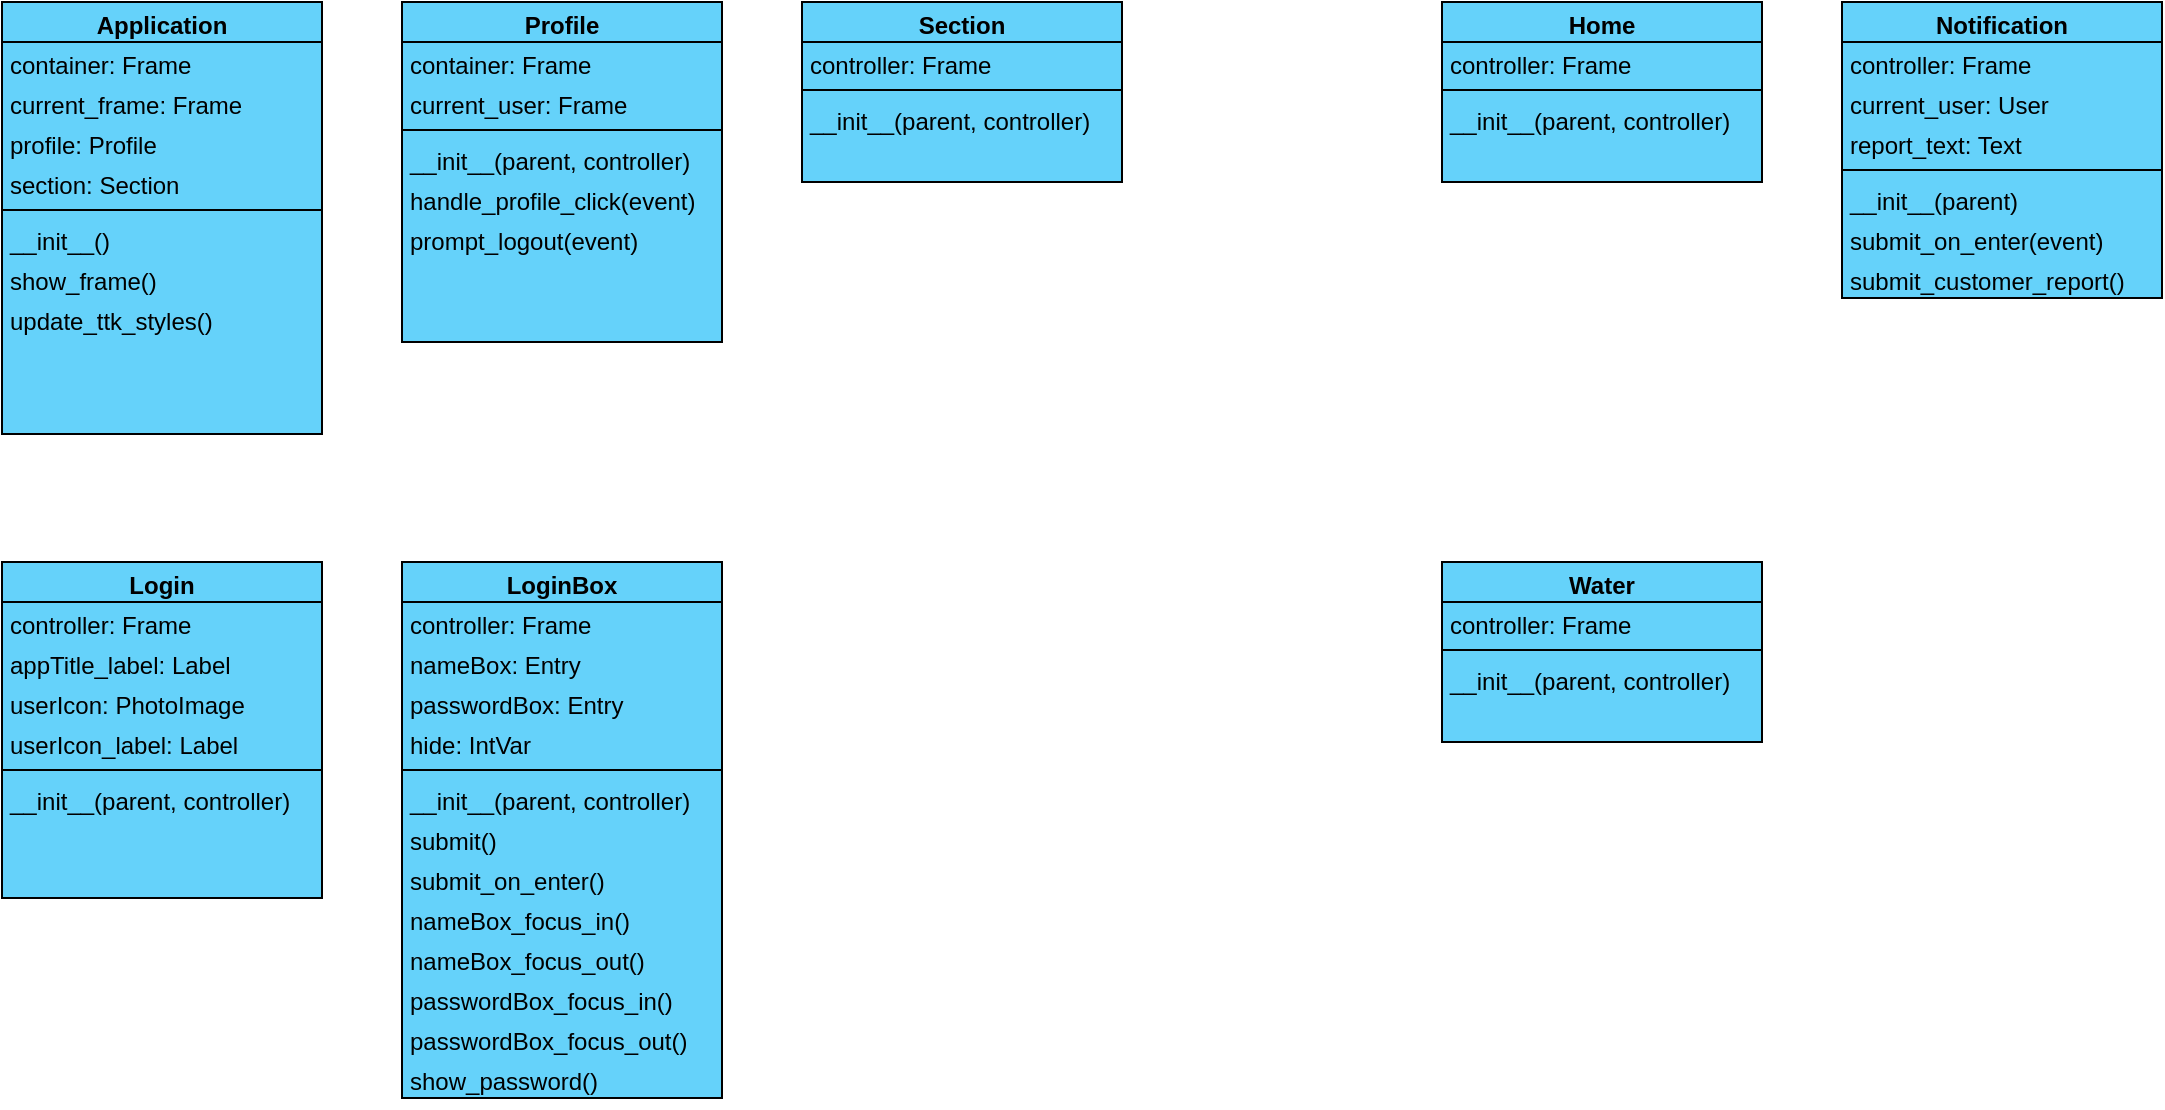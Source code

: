 <mxfile version="27.1.4">
  <diagram id="C5RBs43oDa-KdzZeNtuy" name="Page-1">
    <mxGraphModel dx="660" dy="589" grid="1" gridSize="10" guides="1" tooltips="1" connect="1" arrows="1" fold="1" page="1" pageScale="1" pageWidth="1169" pageHeight="827" background="none" math="0" shadow="0">
      <root>
        <mxCell id="WIyWlLk6GJQsqaUBKTNV-0" />
        <mxCell id="WIyWlLk6GJQsqaUBKTNV-1" parent="WIyWlLk6GJQsqaUBKTNV-0" />
        <mxCell id="zkfFHV4jXpPFQw0GAbJ--0" value="Application" style="swimlane;fontStyle=1;align=center;verticalAlign=top;childLayout=stackLayout;horizontal=1;startSize=20;horizontalStack=0;resizeParent=1;resizeLast=0;collapsible=1;marginBottom=0;rounded=0;shadow=0;strokeWidth=1;labelBackgroundColor=none;fillColor=#65D2FA;swimlaneLine=1;swimlaneFillColor=#65D2FA;spacing=0;" parent="WIyWlLk6GJQsqaUBKTNV-1" vertex="1">
          <mxGeometry x="40" y="80" width="160" height="216" as="geometry">
            <mxRectangle x="40" y="80" width="160" height="26" as="alternateBounds" />
          </mxGeometry>
        </mxCell>
        <mxCell id="0OLmLl1Zl1GQKj62fFSO-1" value="container: Frame" style="text;align=left;verticalAlign=top;spacingLeft=4;spacingRight=4;overflow=hidden;rotatable=0;points=[[0,0.5],[1,0.5]];portConstraint=eastwest;rounded=0;shadow=0;html=0;fillColor=none;spacing=0;" vertex="1" parent="zkfFHV4jXpPFQw0GAbJ--0">
          <mxGeometry y="20" width="160" height="20" as="geometry" />
        </mxCell>
        <mxCell id="zkfFHV4jXpPFQw0GAbJ--3" value="current_frame: Frame" style="text;align=left;verticalAlign=top;spacingLeft=4;spacingRight=4;overflow=hidden;rotatable=0;points=[[0,0.5],[1,0.5]];portConstraint=eastwest;rounded=0;shadow=0;html=0;fillColor=none;spacing=0;" parent="zkfFHV4jXpPFQw0GAbJ--0" vertex="1">
          <mxGeometry y="40" width="160" height="20" as="geometry" />
        </mxCell>
        <mxCell id="zkfFHV4jXpPFQw0GAbJ--1" value="profile: Profile" style="text;align=left;verticalAlign=top;spacingLeft=4;spacingRight=4;overflow=hidden;rotatable=0;points=[[0,0.5],[1,0.5]];portConstraint=eastwest;fillColor=none;spacing=0;" parent="zkfFHV4jXpPFQw0GAbJ--0" vertex="1">
          <mxGeometry y="60" width="160" height="20" as="geometry" />
        </mxCell>
        <mxCell id="zkfFHV4jXpPFQw0GAbJ--2" value="section: Section" style="text;align=left;verticalAlign=top;spacingLeft=4;spacingRight=4;overflow=hidden;rotatable=0;points=[[0,0.5],[1,0.5]];portConstraint=eastwest;rounded=0;shadow=0;html=0;fillColor=none;spacing=0;" parent="zkfFHV4jXpPFQw0GAbJ--0" vertex="1">
          <mxGeometry y="80" width="160" height="20" as="geometry" />
        </mxCell>
        <mxCell id="zkfFHV4jXpPFQw0GAbJ--4" value="" style="line;html=1;strokeWidth=1;align=left;verticalAlign=middle;spacingTop=-1;spacingLeft=3;spacingRight=3;rotatable=0;labelPosition=right;points=[];portConstraint=eastwest;fillColor=#65D2FA;strokeColor=default;perimeterSpacing=0;" parent="zkfFHV4jXpPFQw0GAbJ--0" vertex="1">
          <mxGeometry y="100" width="160" height="8" as="geometry" />
        </mxCell>
        <mxCell id="0OLmLl1Zl1GQKj62fFSO-2" value="__init__()" style="text;align=left;verticalAlign=top;spacingLeft=4;spacingRight=4;overflow=hidden;rotatable=0;points=[[0,0.5],[1,0.5]];portConstraint=eastwest;fillColor=none;spacing=0;" vertex="1" parent="zkfFHV4jXpPFQw0GAbJ--0">
          <mxGeometry y="108" width="160" height="20" as="geometry" />
        </mxCell>
        <mxCell id="zkfFHV4jXpPFQw0GAbJ--5" value="show_frame()" style="text;align=left;verticalAlign=top;spacingLeft=4;spacingRight=4;overflow=hidden;rotatable=0;points=[[0,0.5],[1,0.5]];portConstraint=eastwest;fillColor=none;spacing=0;" parent="zkfFHV4jXpPFQw0GAbJ--0" vertex="1">
          <mxGeometry y="128" width="160" height="20" as="geometry" />
        </mxCell>
        <mxCell id="0OLmLl1Zl1GQKj62fFSO-3" value="update_ttk_styles()" style="text;align=left;verticalAlign=top;spacingLeft=4;spacingRight=4;overflow=hidden;rotatable=0;points=[[0,0.5],[1,0.5]];portConstraint=eastwest;fillColor=none;spacing=0;" vertex="1" parent="zkfFHV4jXpPFQw0GAbJ--0">
          <mxGeometry y="148" width="160" height="20" as="geometry" />
        </mxCell>
        <mxCell id="0OLmLl1Zl1GQKj62fFSO-4" value="Profile" style="swimlane;fontStyle=1;align=center;verticalAlign=top;childLayout=stackLayout;horizontal=1;startSize=20;horizontalStack=0;resizeParent=1;resizeLast=0;collapsible=1;marginBottom=0;rounded=0;shadow=0;strokeWidth=1;fillColor=#65D2FA;swimlaneFillColor=#65D2FA;spacing=0;" vertex="1" parent="WIyWlLk6GJQsqaUBKTNV-1">
          <mxGeometry x="240" y="80" width="160" height="170" as="geometry">
            <mxRectangle x="230" y="140" width="160" height="26" as="alternateBounds" />
          </mxGeometry>
        </mxCell>
        <mxCell id="0OLmLl1Zl1GQKj62fFSO-5" value="container: Frame" style="text;align=left;verticalAlign=top;spacingLeft=4;spacingRight=4;overflow=hidden;rotatable=0;points=[[0,0.5],[1,0.5]];portConstraint=eastwest;rounded=0;shadow=0;html=0;fillColor=none;spacing=0;" vertex="1" parent="0OLmLl1Zl1GQKj62fFSO-4">
          <mxGeometry y="20" width="160" height="20" as="geometry" />
        </mxCell>
        <mxCell id="0OLmLl1Zl1GQKj62fFSO-6" value="current_user: Frame" style="text;align=left;verticalAlign=top;spacingLeft=4;spacingRight=4;overflow=hidden;rotatable=0;points=[[0,0.5],[1,0.5]];portConstraint=eastwest;rounded=0;shadow=0;html=0;fillColor=none;spacing=0;" vertex="1" parent="0OLmLl1Zl1GQKj62fFSO-4">
          <mxGeometry y="40" width="160" height="20" as="geometry" />
        </mxCell>
        <mxCell id="0OLmLl1Zl1GQKj62fFSO-9" value="" style="line;html=1;strokeWidth=1;align=left;verticalAlign=middle;spacingTop=-1;spacingLeft=3;spacingRight=3;rotatable=0;labelPosition=right;points=[];portConstraint=eastwest;fillColor=#65D2FA;" vertex="1" parent="0OLmLl1Zl1GQKj62fFSO-4">
          <mxGeometry y="60" width="160" height="8" as="geometry" />
        </mxCell>
        <mxCell id="0OLmLl1Zl1GQKj62fFSO-10" value="__init__(parent, controller)" style="text;align=left;verticalAlign=top;spacingLeft=4;spacingRight=4;overflow=hidden;rotatable=0;points=[[0,0.5],[1,0.5]];portConstraint=eastwest;fillColor=none;spacing=0;" vertex="1" parent="0OLmLl1Zl1GQKj62fFSO-4">
          <mxGeometry y="68" width="160" height="20" as="geometry" />
        </mxCell>
        <mxCell id="0OLmLl1Zl1GQKj62fFSO-11" value="handle_profile_click(event)" style="text;align=left;verticalAlign=top;spacingLeft=4;spacingRight=4;overflow=hidden;rotatable=0;points=[[0,0.5],[1,0.5]];portConstraint=eastwest;fillColor=none;spacing=0;" vertex="1" parent="0OLmLl1Zl1GQKj62fFSO-4">
          <mxGeometry y="88" width="160" height="20" as="geometry" />
        </mxCell>
        <mxCell id="0OLmLl1Zl1GQKj62fFSO-12" value="prompt_logout(event)" style="text;align=left;verticalAlign=top;spacingLeft=4;spacingRight=4;overflow=hidden;rotatable=0;points=[[0,0.5],[1,0.5]];portConstraint=eastwest;fillColor=none;spacing=0;" vertex="1" parent="0OLmLl1Zl1GQKj62fFSO-4">
          <mxGeometry y="108" width="160" height="20" as="geometry" />
        </mxCell>
        <mxCell id="0OLmLl1Zl1GQKj62fFSO-13" value="Section" style="swimlane;fontStyle=1;align=center;verticalAlign=top;childLayout=stackLayout;horizontal=1;startSize=20;horizontalStack=0;resizeParent=1;resizeLast=0;collapsible=1;marginBottom=0;rounded=0;shadow=0;strokeWidth=1;fillColor=#65D2FA;swimlaneFillColor=#65D2FA;spacing=0;" vertex="1" parent="WIyWlLk6GJQsqaUBKTNV-1">
          <mxGeometry x="440" y="80" width="160" height="90" as="geometry">
            <mxRectangle x="230" y="140" width="160" height="26" as="alternateBounds" />
          </mxGeometry>
        </mxCell>
        <mxCell id="0OLmLl1Zl1GQKj62fFSO-14" value="controller: Frame" style="text;align=left;verticalAlign=top;spacingLeft=4;spacingRight=4;overflow=hidden;rotatable=0;points=[[0,0.5],[1,0.5]];portConstraint=eastwest;rounded=0;shadow=0;html=0;fillColor=none;spacing=0;" vertex="1" parent="0OLmLl1Zl1GQKj62fFSO-13">
          <mxGeometry y="20" width="160" height="20" as="geometry" />
        </mxCell>
        <mxCell id="0OLmLl1Zl1GQKj62fFSO-16" value="" style="line;html=1;strokeWidth=1;align=left;verticalAlign=middle;spacingTop=-1;spacingLeft=3;spacingRight=3;rotatable=0;labelPosition=right;points=[];portConstraint=eastwest;fillColor=#65D2FA;" vertex="1" parent="0OLmLl1Zl1GQKj62fFSO-13">
          <mxGeometry y="40" width="160" height="8" as="geometry" />
        </mxCell>
        <mxCell id="0OLmLl1Zl1GQKj62fFSO-17" value="__init__(parent, controller)" style="text;align=left;verticalAlign=top;spacingLeft=4;spacingRight=4;overflow=hidden;rotatable=0;points=[[0,0.5],[1,0.5]];portConstraint=eastwest;fillColor=none;spacing=0;" vertex="1" parent="0OLmLl1Zl1GQKj62fFSO-13">
          <mxGeometry y="48" width="160" height="20" as="geometry" />
        </mxCell>
        <mxCell id="0OLmLl1Zl1GQKj62fFSO-52" value="Water" style="swimlane;fontStyle=1;align=center;verticalAlign=top;childLayout=stackLayout;horizontal=1;startSize=20;horizontalStack=0;resizeParent=1;resizeLast=0;collapsible=1;marginBottom=0;rounded=0;shadow=0;strokeWidth=1;fillColor=#65D2FA;swimlaneFillColor=#65D2FA;spacing=0;" vertex="1" parent="WIyWlLk6GJQsqaUBKTNV-1">
          <mxGeometry x="760" y="360" width="160" height="90" as="geometry">
            <mxRectangle x="230" y="140" width="160" height="26" as="alternateBounds" />
          </mxGeometry>
        </mxCell>
        <mxCell id="0OLmLl1Zl1GQKj62fFSO-53" value="controller: Frame" style="text;align=left;verticalAlign=top;spacingLeft=4;spacingRight=4;overflow=hidden;rotatable=0;points=[[0,0.5],[1,0.5]];portConstraint=eastwest;rounded=0;shadow=0;html=0;fillColor=none;spacing=0;" vertex="1" parent="0OLmLl1Zl1GQKj62fFSO-52">
          <mxGeometry y="20" width="160" height="20" as="geometry" />
        </mxCell>
        <mxCell id="0OLmLl1Zl1GQKj62fFSO-54" value="" style="line;html=1;strokeWidth=1;align=left;verticalAlign=middle;spacingTop=-1;spacingLeft=3;spacingRight=3;rotatable=0;labelPosition=right;points=[];portConstraint=eastwest;fillColor=#65D2FA;" vertex="1" parent="0OLmLl1Zl1GQKj62fFSO-52">
          <mxGeometry y="40" width="160" height="8" as="geometry" />
        </mxCell>
        <mxCell id="0OLmLl1Zl1GQKj62fFSO-55" value="__init__(parent, controller)" style="text;align=left;verticalAlign=top;spacingLeft=4;spacingRight=4;overflow=hidden;rotatable=0;points=[[0,0.5],[1,0.5]];portConstraint=eastwest;fillColor=none;spacing=0;" vertex="1" parent="0OLmLl1Zl1GQKj62fFSO-52">
          <mxGeometry y="48" width="160" height="20" as="geometry" />
        </mxCell>
        <mxCell id="0OLmLl1Zl1GQKj62fFSO-71" value="Home" style="swimlane;fontStyle=1;align=center;verticalAlign=top;childLayout=stackLayout;horizontal=1;startSize=20;horizontalStack=0;resizeParent=1;resizeLast=0;collapsible=1;marginBottom=0;rounded=0;shadow=0;strokeWidth=1;fillColor=#65D2FA;swimlaneFillColor=#65D2FA;spacing=0;" vertex="1" parent="WIyWlLk6GJQsqaUBKTNV-1">
          <mxGeometry x="760" y="80" width="160" height="90" as="geometry">
            <mxRectangle x="230" y="140" width="160" height="26" as="alternateBounds" />
          </mxGeometry>
        </mxCell>
        <mxCell id="0OLmLl1Zl1GQKj62fFSO-72" value="controller: Frame" style="text;align=left;verticalAlign=top;spacingLeft=4;spacingRight=4;overflow=hidden;rotatable=0;points=[[0,0.5],[1,0.5]];portConstraint=eastwest;rounded=0;shadow=0;html=0;fillColor=none;spacing=0;" vertex="1" parent="0OLmLl1Zl1GQKj62fFSO-71">
          <mxGeometry y="20" width="160" height="20" as="geometry" />
        </mxCell>
        <mxCell id="0OLmLl1Zl1GQKj62fFSO-73" value="" style="line;html=1;strokeWidth=1;align=left;verticalAlign=middle;spacingTop=-1;spacingLeft=3;spacingRight=3;rotatable=0;labelPosition=right;points=[];portConstraint=eastwest;fillColor=#65D2FA;" vertex="1" parent="0OLmLl1Zl1GQKj62fFSO-71">
          <mxGeometry y="40" width="160" height="8" as="geometry" />
        </mxCell>
        <mxCell id="0OLmLl1Zl1GQKj62fFSO-74" value="__init__(parent, controller)" style="text;align=left;verticalAlign=top;spacingLeft=4;spacingRight=4;overflow=hidden;rotatable=0;points=[[0,0.5],[1,0.5]];portConstraint=eastwest;fillColor=none;spacing=0;" vertex="1" parent="0OLmLl1Zl1GQKj62fFSO-71">
          <mxGeometry y="48" width="160" height="20" as="geometry" />
        </mxCell>
        <mxCell id="0OLmLl1Zl1GQKj62fFSO-75" value="Notification" style="swimlane;fontStyle=1;align=center;verticalAlign=top;childLayout=stackLayout;horizontal=1;startSize=20;horizontalStack=0;resizeParent=1;resizeLast=0;collapsible=1;marginBottom=0;rounded=0;shadow=0;strokeWidth=1;fillColor=#65D2FA;swimlaneFillColor=#65D2FA;spacing=0;" vertex="1" parent="WIyWlLk6GJQsqaUBKTNV-1">
          <mxGeometry x="960" y="80" width="160" height="148" as="geometry">
            <mxRectangle x="230" y="140" width="160" height="26" as="alternateBounds" />
          </mxGeometry>
        </mxCell>
        <mxCell id="0OLmLl1Zl1GQKj62fFSO-76" value="controller: Frame" style="text;align=left;verticalAlign=top;spacingLeft=4;spacingRight=4;overflow=hidden;rotatable=0;points=[[0,0.5],[1,0.5]];portConstraint=eastwest;rounded=0;shadow=0;html=0;fillColor=none;spacing=0;" vertex="1" parent="0OLmLl1Zl1GQKj62fFSO-75">
          <mxGeometry y="20" width="160" height="20" as="geometry" />
        </mxCell>
        <mxCell id="0OLmLl1Zl1GQKj62fFSO-79" value="current_user: User" style="text;align=left;verticalAlign=top;spacingLeft=4;spacingRight=4;overflow=hidden;rotatable=0;points=[[0,0.5],[1,0.5]];portConstraint=eastwest;rounded=0;shadow=0;html=0;fillColor=none;spacing=0;" vertex="1" parent="0OLmLl1Zl1GQKj62fFSO-75">
          <mxGeometry y="40" width="160" height="20" as="geometry" />
        </mxCell>
        <mxCell id="0OLmLl1Zl1GQKj62fFSO-80" value="report_text: Text" style="text;align=left;verticalAlign=top;spacingLeft=4;spacingRight=4;overflow=hidden;rotatable=0;points=[[0,0.5],[1,0.5]];portConstraint=eastwest;rounded=0;shadow=0;html=0;fillColor=none;spacing=0;" vertex="1" parent="0OLmLl1Zl1GQKj62fFSO-75">
          <mxGeometry y="60" width="160" height="20" as="geometry" />
        </mxCell>
        <mxCell id="0OLmLl1Zl1GQKj62fFSO-77" value="" style="line;html=1;strokeWidth=1;align=left;verticalAlign=middle;spacingTop=-1;spacingLeft=3;spacingRight=3;rotatable=0;labelPosition=right;points=[];portConstraint=eastwest;fillColor=#65D2FA;" vertex="1" parent="0OLmLl1Zl1GQKj62fFSO-75">
          <mxGeometry y="80" width="160" height="8" as="geometry" />
        </mxCell>
        <mxCell id="0OLmLl1Zl1GQKj62fFSO-78" value="__init__(parent)" style="text;align=left;verticalAlign=top;spacingLeft=4;spacingRight=4;overflow=hidden;rotatable=0;points=[[0,0.5],[1,0.5]];portConstraint=eastwest;fillColor=none;spacing=0;" vertex="1" parent="0OLmLl1Zl1GQKj62fFSO-75">
          <mxGeometry y="88" width="160" height="20" as="geometry" />
        </mxCell>
        <mxCell id="0OLmLl1Zl1GQKj62fFSO-81" value="submit_on_enter(event)" style="text;align=left;verticalAlign=top;spacingLeft=4;spacingRight=4;overflow=hidden;rotatable=0;points=[[0,0.5],[1,0.5]];portConstraint=eastwest;fillColor=none;spacing=0;" vertex="1" parent="0OLmLl1Zl1GQKj62fFSO-75">
          <mxGeometry y="108" width="160" height="20" as="geometry" />
        </mxCell>
        <mxCell id="0OLmLl1Zl1GQKj62fFSO-82" value="submit_customer_report()" style="text;align=left;verticalAlign=top;spacingLeft=4;spacingRight=4;overflow=hidden;rotatable=0;points=[[0,0.5],[1,0.5]];portConstraint=eastwest;fillColor=none;spacing=0;" vertex="1" parent="0OLmLl1Zl1GQKj62fFSO-75">
          <mxGeometry y="128" width="160" height="20" as="geometry" />
        </mxCell>
        <mxCell id="0OLmLl1Zl1GQKj62fFSO-83" value="Login" style="swimlane;fontStyle=1;align=center;verticalAlign=top;childLayout=stackLayout;horizontal=1;startSize=20;horizontalStack=0;resizeParent=1;resizeLast=0;collapsible=1;marginBottom=0;rounded=0;shadow=0;strokeWidth=1;fillColor=#65D2FA;swimlaneFillColor=#65D2FA;spacing=0;" vertex="1" parent="WIyWlLk6GJQsqaUBKTNV-1">
          <mxGeometry x="40" y="360" width="160" height="168" as="geometry">
            <mxRectangle x="230" y="140" width="160" height="26" as="alternateBounds" />
          </mxGeometry>
        </mxCell>
        <mxCell id="0OLmLl1Zl1GQKj62fFSO-84" value="controller: Frame" style="text;align=left;verticalAlign=top;spacingLeft=4;spacingRight=4;overflow=hidden;rotatable=0;points=[[0,0.5],[1,0.5]];portConstraint=eastwest;rounded=0;shadow=0;html=0;fillColor=none;spacing=0;" vertex="1" parent="0OLmLl1Zl1GQKj62fFSO-83">
          <mxGeometry y="20" width="160" height="20" as="geometry" />
        </mxCell>
        <mxCell id="0OLmLl1Zl1GQKj62fFSO-85" value="appTitle_label: Label" style="text;align=left;verticalAlign=top;spacingLeft=4;spacingRight=4;overflow=hidden;rotatable=0;points=[[0,0.5],[1,0.5]];portConstraint=eastwest;rounded=0;shadow=0;html=0;fillColor=none;spacing=0;" vertex="1" parent="0OLmLl1Zl1GQKj62fFSO-83">
          <mxGeometry y="40" width="160" height="20" as="geometry" />
        </mxCell>
        <mxCell id="0OLmLl1Zl1GQKj62fFSO-86" value="userIcon: PhotoImage" style="text;align=left;verticalAlign=top;spacingLeft=4;spacingRight=4;overflow=hidden;rotatable=0;points=[[0,0.5],[1,0.5]];portConstraint=eastwest;rounded=0;shadow=0;html=0;fillColor=none;spacing=0;" vertex="1" parent="0OLmLl1Zl1GQKj62fFSO-83">
          <mxGeometry y="60" width="160" height="20" as="geometry" />
        </mxCell>
        <mxCell id="0OLmLl1Zl1GQKj62fFSO-91" value="userIcon_label: Label" style="text;align=left;verticalAlign=top;spacingLeft=4;spacingRight=4;overflow=hidden;rotatable=0;points=[[0,0.5],[1,0.5]];portConstraint=eastwest;rounded=0;shadow=0;html=0;fillColor=none;spacing=0;" vertex="1" parent="0OLmLl1Zl1GQKj62fFSO-83">
          <mxGeometry y="80" width="160" height="20" as="geometry" />
        </mxCell>
        <mxCell id="0OLmLl1Zl1GQKj62fFSO-87" value="" style="line;html=1;strokeWidth=1;align=left;verticalAlign=middle;spacingTop=-1;spacingLeft=3;spacingRight=3;rotatable=0;labelPosition=right;points=[];portConstraint=eastwest;fillColor=#65D2FA;" vertex="1" parent="0OLmLl1Zl1GQKj62fFSO-83">
          <mxGeometry y="100" width="160" height="8" as="geometry" />
        </mxCell>
        <mxCell id="0OLmLl1Zl1GQKj62fFSO-88" value="__init__(parent, controller)" style="text;align=left;verticalAlign=top;spacingLeft=4;spacingRight=4;overflow=hidden;rotatable=0;points=[[0,0.5],[1,0.5]];portConstraint=eastwest;fillColor=none;spacing=0;" vertex="1" parent="0OLmLl1Zl1GQKj62fFSO-83">
          <mxGeometry y="108" width="160" height="20" as="geometry" />
        </mxCell>
        <mxCell id="0OLmLl1Zl1GQKj62fFSO-92" value="LoginBox" style="swimlane;fontStyle=1;align=center;verticalAlign=top;childLayout=stackLayout;horizontal=1;startSize=20;horizontalStack=0;resizeParent=1;resizeLast=0;collapsible=1;marginBottom=0;rounded=0;shadow=0;strokeWidth=1;fillColor=#65D2FA;swimlaneFillColor=#65D2FA;spacing=0;" vertex="1" parent="WIyWlLk6GJQsqaUBKTNV-1">
          <mxGeometry x="240" y="360" width="160" height="268" as="geometry">
            <mxRectangle x="230" y="140" width="160" height="26" as="alternateBounds" />
          </mxGeometry>
        </mxCell>
        <mxCell id="0OLmLl1Zl1GQKj62fFSO-106" value="controller: Frame" style="text;align=left;verticalAlign=top;spacingLeft=4;spacingRight=4;overflow=hidden;rotatable=0;points=[[0,0.5],[1,0.5]];portConstraint=eastwest;rounded=0;shadow=0;html=0;fillColor=none;spacing=0;" vertex="1" parent="0OLmLl1Zl1GQKj62fFSO-92">
          <mxGeometry y="20" width="160" height="20" as="geometry" />
        </mxCell>
        <mxCell id="0OLmLl1Zl1GQKj62fFSO-94" value="nameBox: Entry" style="text;align=left;verticalAlign=top;spacingLeft=4;spacingRight=4;overflow=hidden;rotatable=0;points=[[0,0.5],[1,0.5]];portConstraint=eastwest;rounded=0;shadow=0;html=0;fillColor=none;spacing=0;" vertex="1" parent="0OLmLl1Zl1GQKj62fFSO-92">
          <mxGeometry y="40" width="160" height="20" as="geometry" />
        </mxCell>
        <mxCell id="0OLmLl1Zl1GQKj62fFSO-95" value="passwordBox: Entry" style="text;align=left;verticalAlign=top;spacingLeft=4;spacingRight=4;overflow=hidden;rotatable=0;points=[[0,0.5],[1,0.5]];portConstraint=eastwest;rounded=0;shadow=0;html=0;fillColor=none;spacing=0;" vertex="1" parent="0OLmLl1Zl1GQKj62fFSO-92">
          <mxGeometry y="60" width="160" height="20" as="geometry" />
        </mxCell>
        <mxCell id="0OLmLl1Zl1GQKj62fFSO-96" value="hide: IntVar" style="text;align=left;verticalAlign=top;spacingLeft=4;spacingRight=4;overflow=hidden;rotatable=0;points=[[0,0.5],[1,0.5]];portConstraint=eastwest;rounded=0;shadow=0;html=0;fillColor=none;spacing=0;" vertex="1" parent="0OLmLl1Zl1GQKj62fFSO-92">
          <mxGeometry y="80" width="160" height="20" as="geometry" />
        </mxCell>
        <mxCell id="0OLmLl1Zl1GQKj62fFSO-97" value="" style="line;html=1;strokeWidth=1;align=left;verticalAlign=middle;spacingTop=-1;spacingLeft=3;spacingRight=3;rotatable=0;labelPosition=right;points=[];portConstraint=eastwest;fillColor=#65D2FA;" vertex="1" parent="0OLmLl1Zl1GQKj62fFSO-92">
          <mxGeometry y="100" width="160" height="8" as="geometry" />
        </mxCell>
        <mxCell id="0OLmLl1Zl1GQKj62fFSO-98" value="__init__(parent, controller)" style="text;align=left;verticalAlign=top;spacingLeft=4;spacingRight=4;overflow=hidden;rotatable=0;points=[[0,0.5],[1,0.5]];portConstraint=eastwest;fillColor=none;spacing=0;" vertex="1" parent="0OLmLl1Zl1GQKj62fFSO-92">
          <mxGeometry y="108" width="160" height="20" as="geometry" />
        </mxCell>
        <mxCell id="0OLmLl1Zl1GQKj62fFSO-99" value="submit()" style="text;align=left;verticalAlign=top;spacingLeft=4;spacingRight=4;overflow=hidden;rotatable=0;points=[[0,0.5],[1,0.5]];portConstraint=eastwest;fillColor=none;spacing=0;" vertex="1" parent="0OLmLl1Zl1GQKj62fFSO-92">
          <mxGeometry y="128" width="160" height="20" as="geometry" />
        </mxCell>
        <mxCell id="0OLmLl1Zl1GQKj62fFSO-100" value="submit_on_enter()" style="text;align=left;verticalAlign=top;spacingLeft=4;spacingRight=4;overflow=hidden;rotatable=0;points=[[0,0.5],[1,0.5]];portConstraint=eastwest;fillColor=none;spacing=0;" vertex="1" parent="0OLmLl1Zl1GQKj62fFSO-92">
          <mxGeometry y="148" width="160" height="20" as="geometry" />
        </mxCell>
        <mxCell id="0OLmLl1Zl1GQKj62fFSO-102" value="nameBox_focus_in()" style="text;align=left;verticalAlign=top;spacingLeft=4;spacingRight=4;overflow=hidden;rotatable=0;points=[[0,0.5],[1,0.5]];portConstraint=eastwest;fillColor=none;spacing=0;" vertex="1" parent="0OLmLl1Zl1GQKj62fFSO-92">
          <mxGeometry y="168" width="160" height="20" as="geometry" />
        </mxCell>
        <mxCell id="0OLmLl1Zl1GQKj62fFSO-103" value="nameBox_focus_out()" style="text;align=left;verticalAlign=top;spacingLeft=4;spacingRight=4;overflow=hidden;rotatable=0;points=[[0,0.5],[1,0.5]];portConstraint=eastwest;fillColor=none;spacing=0;" vertex="1" parent="0OLmLl1Zl1GQKj62fFSO-92">
          <mxGeometry y="188" width="160" height="20" as="geometry" />
        </mxCell>
        <mxCell id="0OLmLl1Zl1GQKj62fFSO-101" value="passwordBox_focus_in()" style="text;align=left;verticalAlign=top;spacingLeft=4;spacingRight=4;overflow=hidden;rotatable=0;points=[[0,0.5],[1,0.5]];portConstraint=eastwest;fillColor=none;spacing=0;" vertex="1" parent="0OLmLl1Zl1GQKj62fFSO-92">
          <mxGeometry y="208" width="160" height="20" as="geometry" />
        </mxCell>
        <mxCell id="0OLmLl1Zl1GQKj62fFSO-104" value="passwordBox_focus_out()" style="text;align=left;verticalAlign=top;spacingLeft=4;spacingRight=4;overflow=hidden;rotatable=0;points=[[0,0.5],[1,0.5]];portConstraint=eastwest;fillColor=none;spacing=0;" vertex="1" parent="0OLmLl1Zl1GQKj62fFSO-92">
          <mxGeometry y="228" width="160" height="20" as="geometry" />
        </mxCell>
        <mxCell id="0OLmLl1Zl1GQKj62fFSO-105" value="show_password()" style="text;align=left;verticalAlign=top;spacingLeft=4;spacingRight=4;overflow=hidden;rotatable=0;points=[[0,0.5],[1,0.5]];portConstraint=eastwest;fillColor=none;spacing=0;" vertex="1" parent="0OLmLl1Zl1GQKj62fFSO-92">
          <mxGeometry y="248" width="160" height="20" as="geometry" />
        </mxCell>
      </root>
    </mxGraphModel>
  </diagram>
</mxfile>

